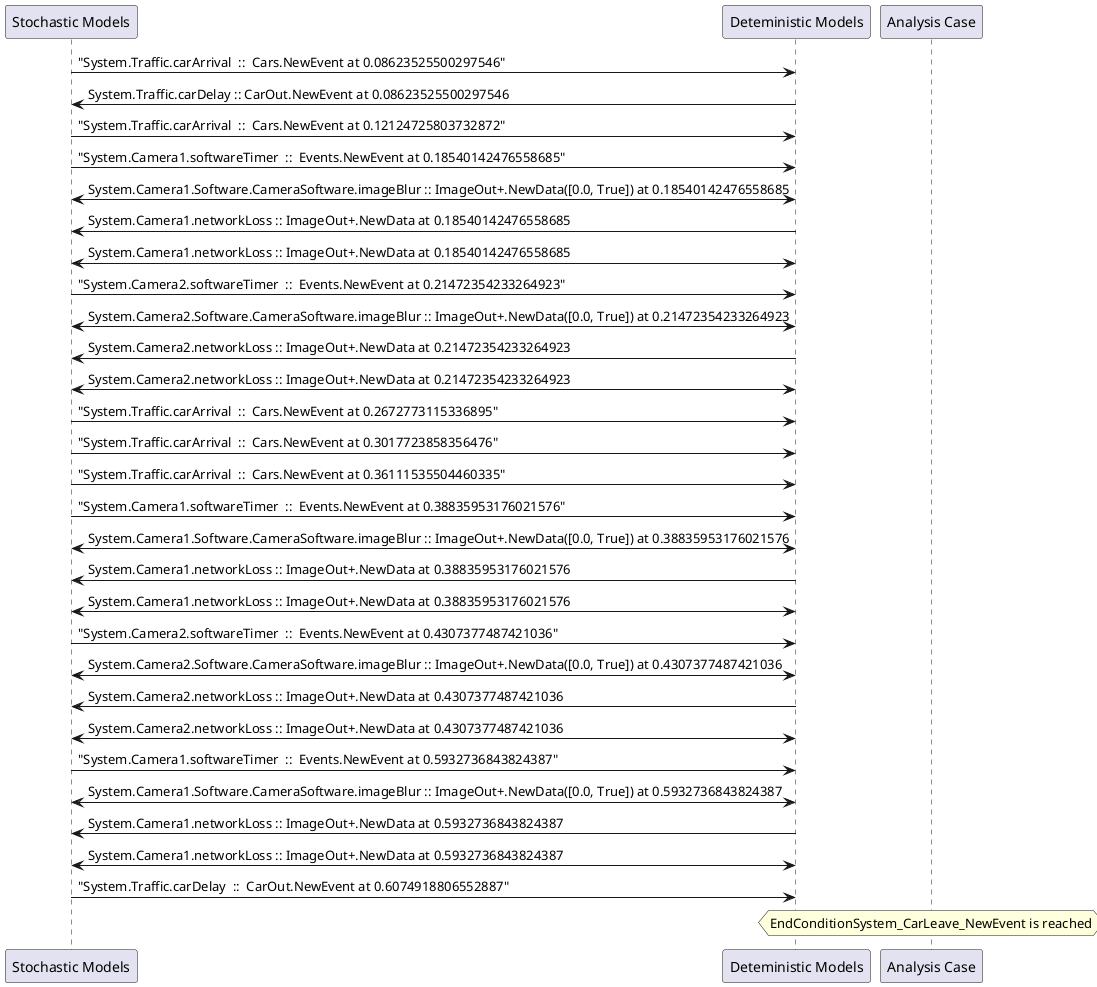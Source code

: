 
	@startuml
	participant "Stochastic Models" as stochmodel
	participant "Deteministic Models" as detmodel
	participant "Analysis Case" as analysis
	{8582_stop} stochmodel -> detmodel : "System.Traffic.carArrival  ::  Cars.NewEvent at 0.08623525500297546"
{8603_start} detmodel -> stochmodel : System.Traffic.carDelay :: CarOut.NewEvent at 0.08623525500297546
{8583_stop} stochmodel -> detmodel : "System.Traffic.carArrival  ::  Cars.NewEvent at 0.12124725803732872"
{8550_stop} stochmodel -> detmodel : "System.Camera1.softwareTimer  ::  Events.NewEvent at 0.18540142476558685"
detmodel <-> stochmodel : System.Camera1.Software.CameraSoftware.imageBlur :: ImageOut+.NewData([0.0, True]) at 0.18540142476558685
detmodel -> stochmodel : System.Camera1.networkLoss :: ImageOut+.NewData at 0.18540142476558685
detmodel <-> stochmodel : System.Camera1.networkLoss :: ImageOut+.NewData at 0.18540142476558685
{8566_stop} stochmodel -> detmodel : "System.Camera2.softwareTimer  ::  Events.NewEvent at 0.21472354233264923"
detmodel <-> stochmodel : System.Camera2.Software.CameraSoftware.imageBlur :: ImageOut+.NewData([0.0, True]) at 0.21472354233264923
detmodel -> stochmodel : System.Camera2.networkLoss :: ImageOut+.NewData at 0.21472354233264923
detmodel <-> stochmodel : System.Camera2.networkLoss :: ImageOut+.NewData at 0.21472354233264923
{8584_stop} stochmodel -> detmodel : "System.Traffic.carArrival  ::  Cars.NewEvent at 0.2672773115336895"
{8585_stop} stochmodel -> detmodel : "System.Traffic.carArrival  ::  Cars.NewEvent at 0.3017723858356476"
{8586_stop} stochmodel -> detmodel : "System.Traffic.carArrival  ::  Cars.NewEvent at 0.36111535504460335"
{8551_stop} stochmodel -> detmodel : "System.Camera1.softwareTimer  ::  Events.NewEvent at 0.38835953176021576"
detmodel <-> stochmodel : System.Camera1.Software.CameraSoftware.imageBlur :: ImageOut+.NewData([0.0, True]) at 0.38835953176021576
detmodel -> stochmodel : System.Camera1.networkLoss :: ImageOut+.NewData at 0.38835953176021576
detmodel <-> stochmodel : System.Camera1.networkLoss :: ImageOut+.NewData at 0.38835953176021576
{8567_stop} stochmodel -> detmodel : "System.Camera2.softwareTimer  ::  Events.NewEvent at 0.4307377487421036"
detmodel <-> stochmodel : System.Camera2.Software.CameraSoftware.imageBlur :: ImageOut+.NewData([0.0, True]) at 0.4307377487421036
detmodel -> stochmodel : System.Camera2.networkLoss :: ImageOut+.NewData at 0.4307377487421036
detmodel <-> stochmodel : System.Camera2.networkLoss :: ImageOut+.NewData at 0.4307377487421036
{8552_stop} stochmodel -> detmodel : "System.Camera1.softwareTimer  ::  Events.NewEvent at 0.5932736843824387"
detmodel <-> stochmodel : System.Camera1.Software.CameraSoftware.imageBlur :: ImageOut+.NewData([0.0, True]) at 0.5932736843824387
detmodel -> stochmodel : System.Camera1.networkLoss :: ImageOut+.NewData at 0.5932736843824387
detmodel <-> stochmodel : System.Camera1.networkLoss :: ImageOut+.NewData at 0.5932736843824387
{8603_stop} stochmodel -> detmodel : "System.Traffic.carDelay  ::  CarOut.NewEvent at 0.6074918806552887"
{8603_start} <-> {8603_stop} : delay
hnote over analysis 
EndConditionSystem_CarLeave_NewEvent is reached
endnote
@enduml